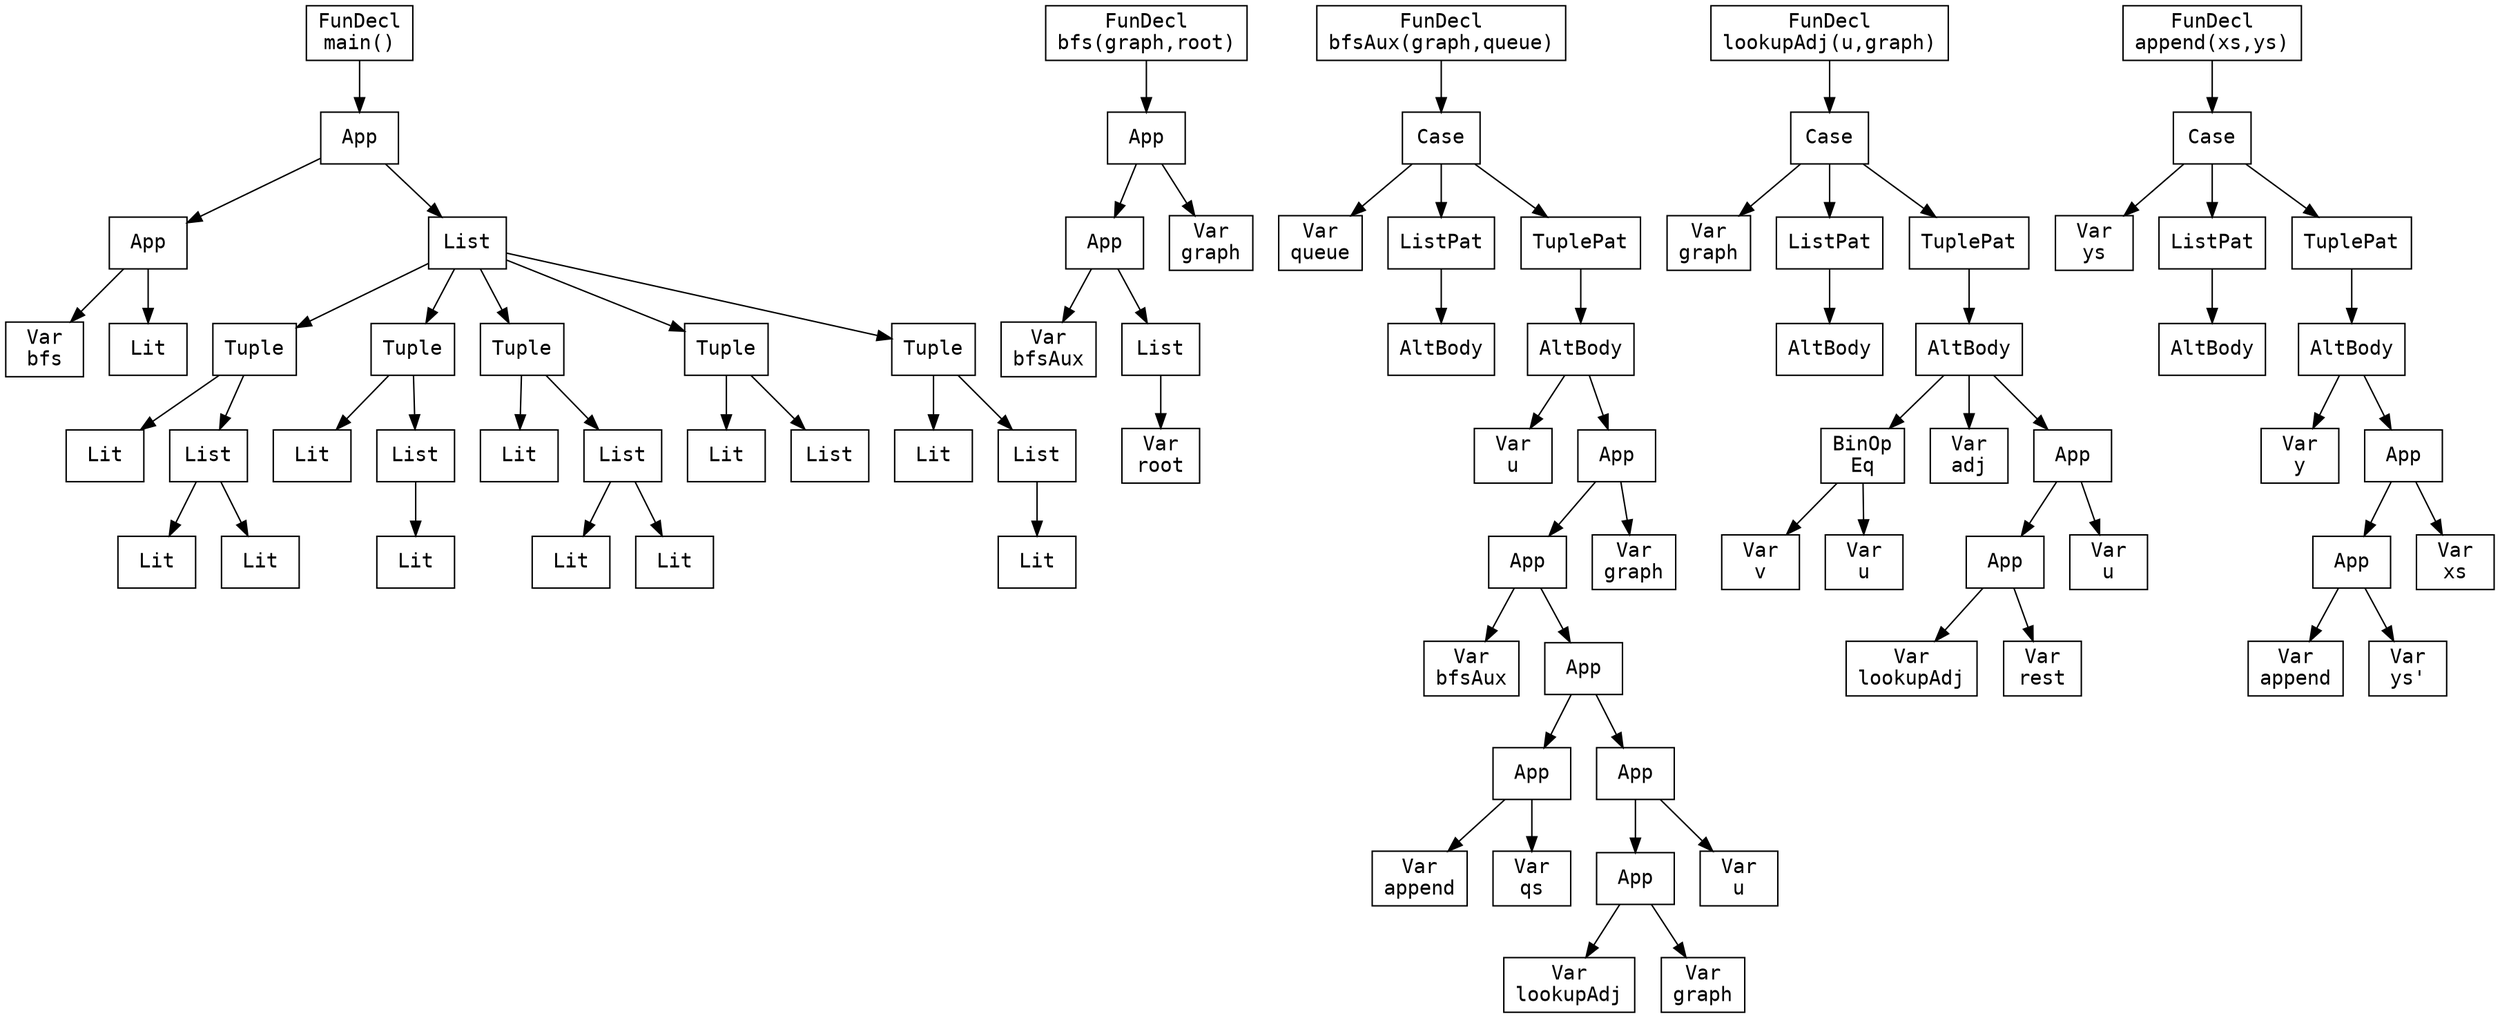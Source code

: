 digraph AST {
  node [shape=box, fontname="Courier"];
  decl0 [label="FunDecl
main()"];
  decl0_body [label="App"];
  decl0 -> decl0_body;
  decl0_body_fun [label="App"];
  decl0_body -> decl0_body_fun;
  decl0_body_fun_fun [label="Var
bfs"];
  decl0_body_fun -> decl0_body_fun_fun;
  decl0_body_fun_arg [label="Lit"];
  decl0_body_fun -> decl0_body_fun_arg;
  decl0_body_arg [label="List"];
  decl0_body -> decl0_body_arg;
  decl0_body_arg_e0 [label="Tuple"];
  decl0_body_arg -> decl0_body_arg_e0;
  decl0_body_arg_e0_e0 [label="Lit"];
  decl0_body_arg_e0 -> decl0_body_arg_e0_e0;
  decl0_body_arg_e0_e1 [label="List"];
  decl0_body_arg_e0 -> decl0_body_arg_e0_e1;
  decl0_body_arg_e0_e1_e0 [label="Lit"];
  decl0_body_arg_e0_e1 -> decl0_body_arg_e0_e1_e0;
  decl0_body_arg_e0_e1_e1 [label="Lit"];
  decl0_body_arg_e0_e1 -> decl0_body_arg_e0_e1_e1;
  decl0_body_arg_e1 [label="Tuple"];
  decl0_body_arg -> decl0_body_arg_e1;
  decl0_body_arg_e1_e0 [label="Lit"];
  decl0_body_arg_e1 -> decl0_body_arg_e1_e0;
  decl0_body_arg_e1_e1 [label="List"];
  decl0_body_arg_e1 -> decl0_body_arg_e1_e1;
  decl0_body_arg_e1_e1_e0 [label="Lit"];
  decl0_body_arg_e1_e1 -> decl0_body_arg_e1_e1_e0;
  decl0_body_arg_e2 [label="Tuple"];
  decl0_body_arg -> decl0_body_arg_e2;
  decl0_body_arg_e2_e0 [label="Lit"];
  decl0_body_arg_e2 -> decl0_body_arg_e2_e0;
  decl0_body_arg_e2_e1 [label="List"];
  decl0_body_arg_e2 -> decl0_body_arg_e2_e1;
  decl0_body_arg_e2_e1_e0 [label="Lit"];
  decl0_body_arg_e2_e1 -> decl0_body_arg_e2_e1_e0;
  decl0_body_arg_e2_e1_e1 [label="Lit"];
  decl0_body_arg_e2_e1 -> decl0_body_arg_e2_e1_e1;
  decl0_body_arg_e3 [label="Tuple"];
  decl0_body_arg -> decl0_body_arg_e3;
  decl0_body_arg_e3_e0 [label="Lit"];
  decl0_body_arg_e3 -> decl0_body_arg_e3_e0;
  decl0_body_arg_e3_e1 [label="List"];
  decl0_body_arg_e3 -> decl0_body_arg_e3_e1;
  decl0_body_arg_e4 [label="Tuple"];
  decl0_body_arg -> decl0_body_arg_e4;
  decl0_body_arg_e4_e0 [label="Lit"];
  decl0_body_arg_e4 -> decl0_body_arg_e4_e0;
  decl0_body_arg_e4_e1 [label="List"];
  decl0_body_arg_e4 -> decl0_body_arg_e4_e1;
  decl0_body_arg_e4_e1_e0 [label="Lit"];
  decl0_body_arg_e4_e1 -> decl0_body_arg_e4_e1_e0;
  decl1 [label="FunDecl
bfs(graph,root)"];
  decl1_body [label="App"];
  decl1 -> decl1_body;
  decl1_body_fun [label="App"];
  decl1_body -> decl1_body_fun;
  decl1_body_fun_fun [label="Var
bfsAux"];
  decl1_body_fun -> decl1_body_fun_fun;
  decl1_body_fun_arg [label="List"];
  decl1_body_fun -> decl1_body_fun_arg;
  decl1_body_fun_arg_e0 [label="Var
root"];
  decl1_body_fun_arg -> decl1_body_fun_arg_e0;
  decl1_body_arg [label="Var
graph"];
  decl1_body -> decl1_body_arg;
  decl2 [label="FunDecl
bfsAux(graph,queue)"];
  decl2_body [label="Case"];
  decl2 -> decl2_body;
  decl2_body_scrut [label="Var
queue"];
  decl2_body -> decl2_body_scrut;
  decl2_body_pat0 [label="ListPat"];
  decl2_body -> decl2_body_pat0;
  decl2_body_bd0 [label="AltBody"];
  decl2_body_pat0 -> decl2_body_bd0;
  decl2_body_pat1 [label="TuplePat"];
  decl2_body -> decl2_body_pat1;
  decl2_body_bd1 [label="AltBody"];
  decl2_body_pat1 -> decl2_body_bd1;
  decl2_body_bd1_head [label="Var
u"];
  decl2_body_bd1 -> decl2_body_bd1_head;
  decl2_body_bd1_tail [label="App"];
  decl2_body_bd1 -> decl2_body_bd1_tail;
  decl2_body_bd1_tail_fun [label="App"];
  decl2_body_bd1_tail -> decl2_body_bd1_tail_fun;
  decl2_body_bd1_tail_fun_fun [label="Var
bfsAux"];
  decl2_body_bd1_tail_fun -> decl2_body_bd1_tail_fun_fun;
  decl2_body_bd1_tail_fun_arg [label="App"];
  decl2_body_bd1_tail_fun -> decl2_body_bd1_tail_fun_arg;
  decl2_body_bd1_tail_fun_arg_fun [label="App"];
  decl2_body_bd1_tail_fun_arg -> decl2_body_bd1_tail_fun_arg_fun;
  decl2_body_bd1_tail_fun_arg_fun_fun [label="Var
append"];
  decl2_body_bd1_tail_fun_arg_fun -> decl2_body_bd1_tail_fun_arg_fun_fun;
  decl2_body_bd1_tail_fun_arg_fun_arg [label="Var
qs"];
  decl2_body_bd1_tail_fun_arg_fun -> decl2_body_bd1_tail_fun_arg_fun_arg;
  decl2_body_bd1_tail_fun_arg_arg [label="App"];
  decl2_body_bd1_tail_fun_arg -> decl2_body_bd1_tail_fun_arg_arg;
  decl2_body_bd1_tail_fun_arg_arg_fun [label="App"];
  decl2_body_bd1_tail_fun_arg_arg -> decl2_body_bd1_tail_fun_arg_arg_fun;
  decl2_body_bd1_tail_fun_arg_arg_fun_fun [label="Var
lookupAdj"];
  decl2_body_bd1_tail_fun_arg_arg_fun -> decl2_body_bd1_tail_fun_arg_arg_fun_fun;
  decl2_body_bd1_tail_fun_arg_arg_fun_arg [label="Var
graph"];
  decl2_body_bd1_tail_fun_arg_arg_fun -> decl2_body_bd1_tail_fun_arg_arg_fun_arg;
  decl2_body_bd1_tail_fun_arg_arg_arg [label="Var
u"];
  decl2_body_bd1_tail_fun_arg_arg -> decl2_body_bd1_tail_fun_arg_arg_arg;
  decl2_body_bd1_tail_arg [label="Var
graph"];
  decl2_body_bd1_tail -> decl2_body_bd1_tail_arg;
  decl3 [label="FunDecl
lookupAdj(u,graph)"];
  decl3_body [label="Case"];
  decl3 -> decl3_body;
  decl3_body_scrut [label="Var
graph"];
  decl3_body -> decl3_body_scrut;
  decl3_body_pat0 [label="ListPat"];
  decl3_body -> decl3_body_pat0;
  decl3_body_bd0 [label="AltBody"];
  decl3_body_pat0 -> decl3_body_bd0;
  decl3_body_pat1 [label="TuplePat"];
  decl3_body -> decl3_body_pat1;
  decl3_body_bd1 [label="AltBody"];
  decl3_body_pat1 -> decl3_body_bd1;
  decl3_body_bd1_cond [label="BinOp
Eq"];
  decl3_body_bd1 -> decl3_body_bd1_cond;
  decl3_body_bd1_cond_l [label="Var
v"];
  decl3_body_bd1_cond -> decl3_body_bd1_cond_l;
  decl3_body_bd1_cond_r [label="Var
u"];
  decl3_body_bd1_cond -> decl3_body_bd1_cond_r;
  decl3_body_bd1_then [label="Var
adj"];
  decl3_body_bd1 -> decl3_body_bd1_then;
  decl3_body_bd1_else [label="App"];
  decl3_body_bd1 -> decl3_body_bd1_else;
  decl3_body_bd1_else_fun [label="App"];
  decl3_body_bd1_else -> decl3_body_bd1_else_fun;
  decl3_body_bd1_else_fun_fun [label="Var
lookupAdj"];
  decl3_body_bd1_else_fun -> decl3_body_bd1_else_fun_fun;
  decl3_body_bd1_else_fun_arg [label="Var
rest"];
  decl3_body_bd1_else_fun -> decl3_body_bd1_else_fun_arg;
  decl3_body_bd1_else_arg [label="Var
u"];
  decl3_body_bd1_else -> decl3_body_bd1_else_arg;
  decl4 [label="FunDecl
append(xs,ys)"];
  decl4_body [label="Case"];
  decl4 -> decl4_body;
  decl4_body_scrut [label="Var
ys"];
  decl4_body -> decl4_body_scrut;
  decl4_body_pat0 [label="ListPat"];
  decl4_body -> decl4_body_pat0;
  decl4_body_bd0 [label="AltBody"];
  decl4_body_pat0 -> decl4_body_bd0;
  decl4_body_pat1 [label="TuplePat"];
  decl4_body -> decl4_body_pat1;
  decl4_body_bd1 [label="AltBody"];
  decl4_body_pat1 -> decl4_body_bd1;
  decl4_body_bd1_head [label="Var
y"];
  decl4_body_bd1 -> decl4_body_bd1_head;
  decl4_body_bd1_tail [label="App"];
  decl4_body_bd1 -> decl4_body_bd1_tail;
  decl4_body_bd1_tail_fun [label="App"];
  decl4_body_bd1_tail -> decl4_body_bd1_tail_fun;
  decl4_body_bd1_tail_fun_fun [label="Var
append"];
  decl4_body_bd1_tail_fun -> decl4_body_bd1_tail_fun_fun;
  decl4_body_bd1_tail_fun_arg [label="Var
ys'"];
  decl4_body_bd1_tail_fun -> decl4_body_bd1_tail_fun_arg;
  decl4_body_bd1_tail_arg [label="Var
xs"];
  decl4_body_bd1_tail -> decl4_body_bd1_tail_arg;
}
